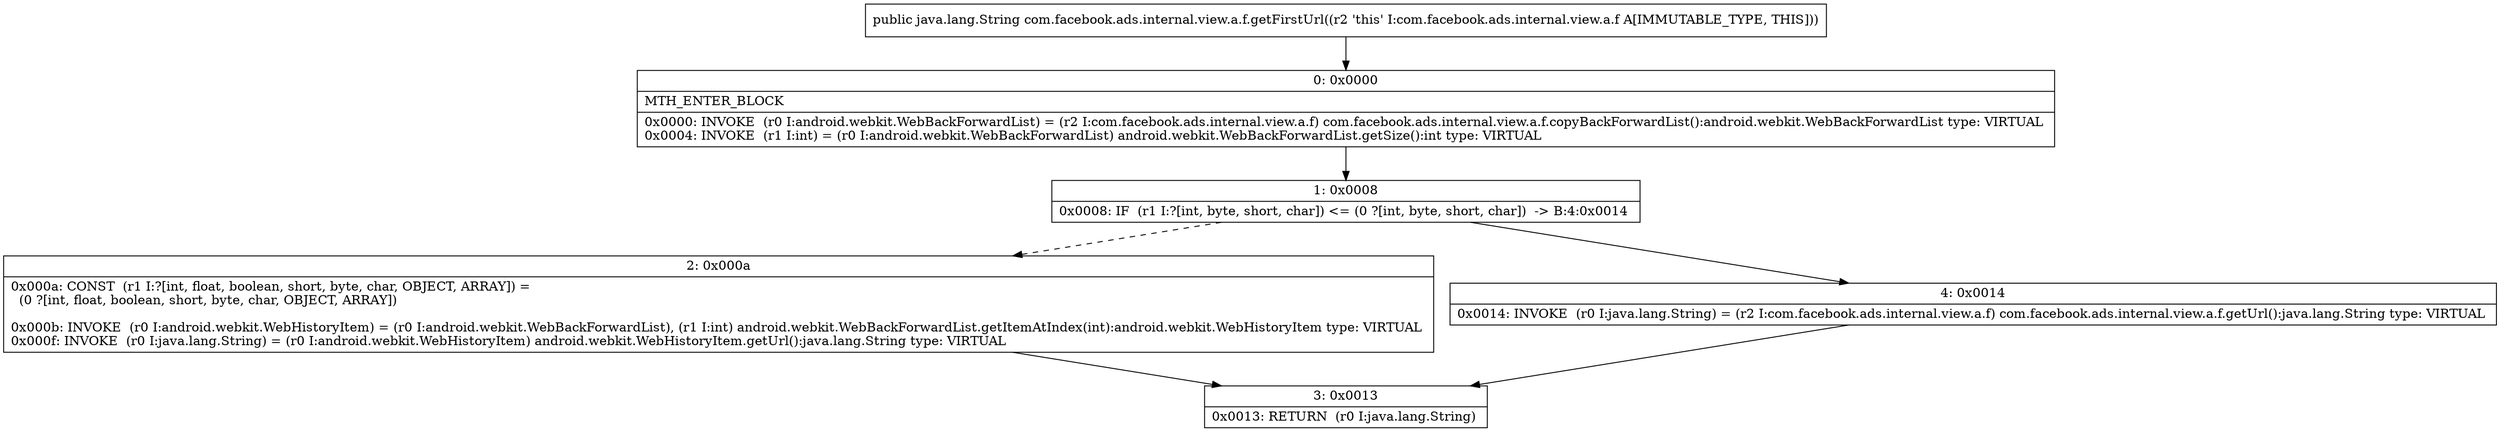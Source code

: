 digraph "CFG forcom.facebook.ads.internal.view.a.f.getFirstUrl()Ljava\/lang\/String;" {
Node_0 [shape=record,label="{0\:\ 0x0000|MTH_ENTER_BLOCK\l|0x0000: INVOKE  (r0 I:android.webkit.WebBackForwardList) = (r2 I:com.facebook.ads.internal.view.a.f) com.facebook.ads.internal.view.a.f.copyBackForwardList():android.webkit.WebBackForwardList type: VIRTUAL \l0x0004: INVOKE  (r1 I:int) = (r0 I:android.webkit.WebBackForwardList) android.webkit.WebBackForwardList.getSize():int type: VIRTUAL \l}"];
Node_1 [shape=record,label="{1\:\ 0x0008|0x0008: IF  (r1 I:?[int, byte, short, char]) \<= (0 ?[int, byte, short, char])  \-\> B:4:0x0014 \l}"];
Node_2 [shape=record,label="{2\:\ 0x000a|0x000a: CONST  (r1 I:?[int, float, boolean, short, byte, char, OBJECT, ARRAY]) = \l  (0 ?[int, float, boolean, short, byte, char, OBJECT, ARRAY])\l \l0x000b: INVOKE  (r0 I:android.webkit.WebHistoryItem) = (r0 I:android.webkit.WebBackForwardList), (r1 I:int) android.webkit.WebBackForwardList.getItemAtIndex(int):android.webkit.WebHistoryItem type: VIRTUAL \l0x000f: INVOKE  (r0 I:java.lang.String) = (r0 I:android.webkit.WebHistoryItem) android.webkit.WebHistoryItem.getUrl():java.lang.String type: VIRTUAL \l}"];
Node_3 [shape=record,label="{3\:\ 0x0013|0x0013: RETURN  (r0 I:java.lang.String) \l}"];
Node_4 [shape=record,label="{4\:\ 0x0014|0x0014: INVOKE  (r0 I:java.lang.String) = (r2 I:com.facebook.ads.internal.view.a.f) com.facebook.ads.internal.view.a.f.getUrl():java.lang.String type: VIRTUAL \l}"];
MethodNode[shape=record,label="{public java.lang.String com.facebook.ads.internal.view.a.f.getFirstUrl((r2 'this' I:com.facebook.ads.internal.view.a.f A[IMMUTABLE_TYPE, THIS])) }"];
MethodNode -> Node_0;
Node_0 -> Node_1;
Node_1 -> Node_2[style=dashed];
Node_1 -> Node_4;
Node_2 -> Node_3;
Node_4 -> Node_3;
}

